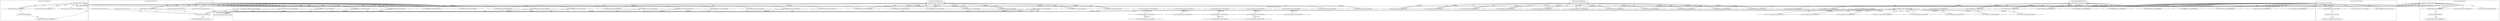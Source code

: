 digraph G {
	"10.1.80.1:56420#ServerID_OuterContainerID"->"1_fwatchdog#ServerID_76c96688d7-2rgjp"[ label="GET" ];
	"10.1.80.1:56422#ServerID_OuterContainerID"->"1_fwatchdog#ServerID_76c96688d7-2rgjp"[ label="GET" ];
	"1_fwatchdog#ServerID_76c96688d7-2rgjp"->"10.1.80.1:56420#ServerID_OuterContainerID"[ label="RESPONSE" ];
	"1_fwatchdog#ServerID_76c96688d7-2rgjp"->"10.1.80.1:56422#ServerID_OuterContainerID"[ label="RESPONSE" ];
	"10.1.80.1:44962#ServerID_OuterContainerID"->"1_fwatchdog#ServerID_667d78fb58-2fhs5"[ label="GET" ];
	"1_fwatchdog#ServerID_667d78fb58-2fhs5"->"10.1.80.1:44962#ServerID_OuterContainerID"[ label="RESPONSE" ];
	"10.1.80.1:44963#ServerID_OuterContainerID"->"1_fwatchdog#ServerID_667d78fb58-2fhs5"[ label="GET" ];
	"10.1.80.1:55965#ServerID_OuterContainerID"->"1_fwatchdog#ServerID_6dcbcc88d5-4vpdn"[ label="GET" ];
	"1_fwatchdog#ServerID_667d78fb58-2fhs5"->"10.1.80.1:44963#ServerID_OuterContainerID"[ label="RESPONSE" ];
	"1_fwatchdog#ServerID_6dcbcc88d5-4vpdn"->"10.1.80.1:55965#ServerID_OuterContainerID"[ label="RESPONSE" ];
	"10.1.80.1:55964#ServerID_OuterContainerID"->"1_fwatchdog#ServerID_6dcbcc88d5-4vpdn"[ label="GET" ];
	"1_fwatchdog#ServerID_6dcbcc88d5-4vpdn"->"10.1.80.1:55964#ServerID_OuterContainerID"[ label="RESPONSE" ];
	"10.1.80.1:54899#ServerID_OuterContainerID"->"1_fwatchdog#ServerID_8665dd9487-x4b6d"[ label="GET" ];
	"1_fwatchdog#ServerID_8665dd9487-x4b6d"->"10.1.80.1:54899#ServerID_OuterContainerID"[ label="RESPONSE" ];
	"10.1.80.1:54898#ServerID_OuterContainerID"->"1_fwatchdog#ServerID_8665dd9487-x4b6d"[ label="GET" ];
	"1_fwatchdog#ServerID_8665dd9487-x4b6d"->"10.1.80.1:54898#ServerID_OuterContainerID"[ label="RESPONSE" ];
	"10.1.80.1:56455#ServerID_OuterContainerID"->"1_fwatchdog#ServerID_76c96688d7-2rgjp"[ label="GET" ];
	"1_fwatchdog#ServerID_76c96688d7-2rgjp"->"10.1.80.1:56455#ServerID_OuterContainerID"[ label="RESPONSE" ];
	"10.1.80.1:56454#ServerID_OuterContainerID"->"1_fwatchdog#ServerID_76c96688d7-2rgjp"[ label="GET" ];
	"1_fwatchdog#ServerID_76c96688d7-2rgjp"->"10.1.80.1:56454#ServerID_OuterContainerID"[ label="RESPONSE" ];
	"10.1.80.247:34086#ServerID_OuterContainerID"->"1_fwatchdog#ServerID_6dcbcc88d5-4vpdn"[ label="POST" ];
	"1_fwatchdog#ServerID_6dcbcc88d5-4vpdn"->"gateway:8080#ServerID_OuterContainerID"[ label="POST" ];
	"1_fwatchdog#ServerID_6dcbcc88d5-4vpdn"->"10.1.80.247:8080#ServerID_OuterContainerID"[ label="POST" ];
	"10.1.80.247:35660#ServerID_OuterContainerID"->"1_fwatchdog#ServerID_667d78fb58-2fhs5"[ label="POST" ];
	"1_fwatchdog#ServerID_667d78fb58-2fhs5"->"10.1.80.247:35660#ServerID_OuterContainerID"[ label="RESPONSE" ];
	"10.1.80.247:8080#ServerID_OuterContainerID"->"1_fwatchdog#ServerID_6dcbcc88d5-4vpdn"[ label="RESPONSE" ];
	"gateway:8080#ServerID_OuterContainerID"->"1_fwatchdog#ServerID_6dcbcc88d5-4vpdn"[ label="RESPONSE" ];
	"1_fwatchdog#ServerID_6dcbcc88d5-4vpdn"->"10.1.80.247:34086#ServerID_OuterContainerID"[ label="RESPONSE" ];
	"10.1.80.1:45004#ServerID_OuterContainerID"->"1_fwatchdog#ServerID_667d78fb58-2fhs5"[ label="GET" ];
	"10.1.80.1:45005#ServerID_OuterContainerID"->"1_fwatchdog#ServerID_667d78fb58-2fhs5"[ label="GET" ];
	"1_fwatchdog#ServerID_667d78fb58-2fhs5"->"10.1.80.1:45004#ServerID_OuterContainerID"[ label="RESPONSE" ];
	"1_fwatchdog#ServerID_667d78fb58-2fhs5"->"10.1.80.1:45005#ServerID_OuterContainerID"[ label="RESPONSE" ];
	"10.1.80.1:56006#ServerID_OuterContainerID"->"1_fwatchdog#ServerID_6dcbcc88d5-4vpdn"[ label="GET" ];
	"1_fwatchdog#ServerID_6dcbcc88d5-4vpdn"->"10.1.80.1:56006#ServerID_OuterContainerID"[ label="RESPONSE" ];
	"10.1.80.1:56007#ServerID_OuterContainerID"->"1_fwatchdog#ServerID_6dcbcc88d5-4vpdn"[ label="GET" ];
	"1_fwatchdog#ServerID_6dcbcc88d5-4vpdn"->"10.1.80.1:56007#ServerID_OuterContainerID"[ label="RESPONSE" ];
	"10.1.80.247:34112#ServerID_OuterContainerID"->"1_fwatchdog#ServerID_6dcbcc88d5-4vpdn"[ label="POST" ];
	"1_fwatchdog#ServerID_6dcbcc88d5-4vpdn"->"gateway:8080#ServerID_OuterContainerID"[ label="POST" ];
	"1_fwatchdog#ServerID_6dcbcc88d5-4vpdn"->"10.1.80.247:8080#ServerID_OuterContainerID"[ label="POST" ];
	"10.1.80.247:37574#ServerID_OuterContainerID"->"1_fwatchdog#ServerID_8665dd9487-x4b6d"[ label="POST" ];
	"1_fwatchdog#ServerID_8665dd9487-x4b6d"->"10.1.80.247:37574#ServerID_OuterContainerID"[ label="RESPONSE" ];
	"10.1.80.247:8080#ServerID_OuterContainerID"->"1_fwatchdog#ServerID_6dcbcc88d5-4vpdn"[ label="RESPONSE" ];
	"gateway:8080#ServerID_OuterContainerID"->"1_fwatchdog#ServerID_6dcbcc88d5-4vpdn"[ label="RESPONSE" ];
	"10.1.80.247:44832#ServerID_OuterContainerID"->"1_fwatchdog#ServerID_76c96688d7-2rgjp"[ label="POST" ];
	"1_fwatchdog#ServerID_76c96688d7-2rgjp"->"10.1.80.247:44832#ServerID_OuterContainerID"[ label="RESPONSE" ];
	"1_fwatchdog#ServerID_6dcbcc88d5-4vpdn"->"10.1.80.247:34112#ServerID_OuterContainerID"[ label="RESPONSE" ];
	"10.1.80.1:54962#ServerID_OuterContainerID"->"1_fwatchdog#ServerID_8665dd9487-x4b6d"[ label="GET" ];
	"10.1.80.1:54963#ServerID_OuterContainerID"->"1_fwatchdog#ServerID_8665dd9487-x4b6d"[ label="GET" ];
	"1_fwatchdog#ServerID_8665dd9487-x4b6d"->"10.1.80.1:54962#ServerID_OuterContainerID"[ label="RESPONSE" ];
	"1_fwatchdog#ServerID_8665dd9487-x4b6d"->"10.1.80.1:54963#ServerID_OuterContainerID"[ label="RESPONSE" ];
	"10.1.80.1:56522#ServerID_OuterContainerID"->"1_fwatchdog#ServerID_76c96688d7-2rgjp"[ label="GET" ];
	"10.1.80.1:56523#ServerID_OuterContainerID"->"1_fwatchdog#ServerID_76c96688d7-2rgjp"[ label="GET" ];
	"1_fwatchdog#ServerID_76c96688d7-2rgjp"->"10.1.80.1:56523#ServerID_OuterContainerID"[ label="RESPONSE" ];
	"1_fwatchdog#ServerID_76c96688d7-2rgjp"->"10.1.80.1:56522#ServerID_OuterContainerID"[ label="RESPONSE" ];
	"10.1.80.1:45061#ServerID_OuterContainerID"->"1_fwatchdog#ServerID_667d78fb58-2fhs5"[ label="GET" ];
	"10.1.80.1:45060#ServerID_OuterContainerID"->"1_fwatchdog#ServerID_667d78fb58-2fhs5"[ label="GET" ];
	"1_fwatchdog#ServerID_8665dd9487-x4b6d"->"10.1.80.1:54994#ServerID_OuterContainerID"[ label="RESPONSE" ];
	"1_fwatchdog#ServerID_667d78fb58-2fhs5"->"10.1.80.1:45060#ServerID_OuterContainerID"[ label="RESPONSE" ];
	"10.1.80.1:56063#ServerID_OuterContainerID"->"1_fwatchdog#ServerID_6dcbcc88d5-4vpdn"[ label="GET" ];
	"10.1.80.1:56062#ServerID_OuterContainerID"->"1_fwatchdog#ServerID_6dcbcc88d5-4vpdn"[ label="GET" ];
	"1_fwatchdog#ServerID_667d78fb58-2fhs5"->"10.1.80.1:45061#ServerID_OuterContainerID"[ label="RESPONSE" ];
	"1_fwatchdog#ServerID_6dcbcc88d5-4vpdn"->"10.1.80.1:56062#ServerID_OuterContainerID"[ label="RESPONSE" ];
	"1_fwatchdog#ServerID_6dcbcc88d5-4vpdn"->"10.1.80.1:56063#ServerID_OuterContainerID"[ label="RESPONSE" ];
	"10.1.80.1:54994#ServerID_OuterContainerID"->"1_fwatchdog#ServerID_8665dd9487-x4b6d"[ label="GET" ];
	"10.1.80.1:54995#ServerID_OuterContainerID"->"1_fwatchdog#ServerID_8665dd9487-x4b6d"[ label="GET" ];
	"1_fwatchdog#ServerID_8665dd9487-x4b6d"->"10.1.80.1:54995#ServerID_OuterContainerID"[ label="RESPONSE" ];
	"10.1.80.1:56551#ServerID_OuterContainerID"->"1_fwatchdog#ServerID_76c96688d7-2rgjp"[ label="GET" ];
	"1_fwatchdog#ServerID_76c96688d7-2rgjp"->"10.1.80.1:56551#ServerID_OuterContainerID"[ label="RESPONSE" ];
	"10.1.80.1:56550#ServerID_OuterContainerID"->"1_fwatchdog#ServerID_76c96688d7-2rgjp"[ label="GET" ];
	"1_fwatchdog#ServerID_76c96688d7-2rgjp"->"10.1.80.1:56550#ServerID_OuterContainerID"[ label="RESPONSE" ];
	"10.1.80.1:44932#ServerID_OuterContainerID"->"1_fwatchdog#ServerID_79226724f3b6"[ label="read" ];
	"10.1.80.1:44930#ServerID_OuterContainerID"->"1_fwatchdog#ServerID_79226724f3b6"[ label="read" ];
	"1_fwatchdog#ServerID_79226724f3b6"->"10.1.80.1:44930#ServerID_OuterContainerID"[ label="write" ];
	"1_fwatchdog#ServerID_79226724f3b6"->"10.1.80.1:44932#ServerID_OuterContainerID"[ label="write" ];
	"10.1.80.1:45086#ServerID_OuterContainerID"->"1_fwatchdog#ServerID_667d78fb58-2fhs5"[ label="GET" ];
	"1_fwatchdog#ServerID_667d78fb58-2fhs5"->"10.1.80.1:45086#ServerID_OuterContainerID"[ label="RESPONSE" ];
	"10.1.80.1:45084#ServerID_OuterContainerID"->"1_fwatchdog#ServerID_667d78fb58-2fhs5"[ label="GET" ];
	"1_fwatchdog#ServerID_667d78fb58-2fhs5"->"10.1.80.1:45084#ServerID_OuterContainerID"[ label="RESPONSE" ];
	"10.1.80.1:56087#ServerID_OuterContainerID"->"1_fwatchdog#ServerID_6dcbcc88d5-4vpdn"[ label="GET" ];
	"1_fwatchdog#ServerID_6dcbcc88d5-4vpdn"->"10.1.80.1:56087#ServerID_OuterContainerID"[ label="RESPONSE" ];
	"10.1.80.1:56086#ServerID_OuterContainerID"->"1_fwatchdog#ServerID_6dcbcc88d5-4vpdn"[ label="GET" ];
	"1_fwatchdog#ServerID_6dcbcc88d5-4vpdn"->"10.1.80.1:56086#ServerID_OuterContainerID"[ label="RESPONSE" ];
	"10.1.80.1:55018#ServerID_OuterContainerID"->"1_fwatchdog#ServerID_8665dd9487-x4b6d"[ label="GET" ];
	"10.1.80.1:55020#ServerID_OuterContainerID"->"1_fwatchdog#ServerID_8665dd9487-x4b6d"[ label="GET" ];
	"1_fwatchdog#ServerID_8665dd9487-x4b6d"->"10.1.80.1:55018#ServerID_OuterContainerID"[ label="RESPONSE" ];
	"1_fwatchdog#ServerID_8665dd9487-x4b6d"->"10.1.80.1:55020#ServerID_OuterContainerID"[ label="RESPONSE" ];
	"10.1.80.1:56575#ServerID_OuterContainerID"->"1_fwatchdog#ServerID_76c96688d7-2rgjp"[ label="GET" ];
	"1_fwatchdog#ServerID_76c96688d7-2rgjp"->"10.1.80.1:56575#ServerID_OuterContainerID"[ label="RESPONSE" ];
	"10.1.80.1:56574#ServerID_OuterContainerID"->"1_fwatchdog#ServerID_76c96688d7-2rgjp"[ label="GET" ];
	"1_fwatchdog#ServerID_76c96688d7-2rgjp"->"10.1.80.1:56574#ServerID_OuterContainerID"[ label="RESPONSE" ];
	"10.1.80.1:45110#ServerID_OuterContainerID"->"1_fwatchdog#ServerID_667d78fb58-2fhs5"[ label="GET" ];
	"1_fwatchdog#ServerID_667d78fb58-2fhs5"->"10.1.80.1:45110#ServerID_OuterContainerID"[ label="RESPONSE" ];
	"10.1.80.1:45111#ServerID_OuterContainerID"->"1_fwatchdog#ServerID_667d78fb58-2fhs5"[ label="GET" ];
	"1_fwatchdog#ServerID_667d78fb58-2fhs5"->"10.1.80.1:45111#ServerID_OuterContainerID"[ label="RESPONSE" ];
	"10.1.80.1:56112#ServerID_OuterContainerID"->"1_fwatchdog#ServerID_6dcbcc88d5-4vpdn"[ label="GET" ];
	"10.1.80.1:55934#ServerID_OuterContainerID"->"1_fwatchdog#ServerID_d4de233c55aa"[ label="read" ];
	"1_fwatchdog#ServerID_d4de233c55aa"->"10.1.80.1:55934#ServerID_OuterContainerID"[ label="write" ];
	"10.1.80.1:55932#ServerID_OuterContainerID"->"1_fwatchdog#ServerID_d4de233c55aa"[ label="read" ];
	"1_fwatchdog#ServerID_d4de233c55aa"->"10.1.80.1:55932#ServerID_OuterContainerID"[ label="write" ];
	"10.1.80.1:54864#ServerID_OuterContainerID"->"1_fwatchdog#ServerID_8df4e6f0b536"[ label="read" ];
	"1_fwatchdog#ServerID_8df4e6f0b536"->"10.1.80.1:54864#ServerID_OuterContainerID"[ label="write" ];
	"10.1.80.1:54866#ServerID_OuterContainerID"->"1_fwatchdog#ServerID_8df4e6f0b536"[ label="read" ];
	"1_fwatchdog#ServerID_8df4e6f0b536"->"10.1.80.1:54866#ServerID_OuterContainerID"[ label="write" ];
	"10.1.80.1:56422#ServerID_OuterContainerID"->"1_fwatchdog#ServerID_a5edef8e0079"[ label="read" ];
	"10.1.80.1:56420#ServerID_OuterContainerID"->"1_fwatchdog#ServerID_a5edef8e0079"[ label="read" ];
	"1_fwatchdog#ServerID_a5edef8e0079"->"10.1.80.1:56420#ServerID_OuterContainerID"[ label="write" ];
	"1_fwatchdog#ServerID_a5edef8e0079"->"10.1.80.1:56422#ServerID_OuterContainerID"[ label="write" ];
	"10.1.80.1:44962#ServerID_OuterContainerID"->"1_fwatchdog#ServerID_79226724f3b6"[ label="read" ];
	"1_fwatchdog#ServerID_79226724f3b6"->"10.1.80.1:44962#ServerID_OuterContainerID"[ label="write" ];
	"10.1.80.1:44963#ServerID_OuterContainerID"->"1_fwatchdog#ServerID_79226724f3b6"[ label="read" ];
	"10.1.80.1:55964#ServerID_OuterContainerID"->"1_fwatchdog#ServerID_d4de233c55aa"[ label="read" ];
	"1_fwatchdog#ServerID_79226724f3b6"->"10.1.80.1:44963#ServerID_OuterContainerID"[ label="write" ];
	"1_fwatchdog#ServerID_d4de233c55aa"->"10.1.80.1:55965#ServerID_OuterContainerID"[ label="write" ];
	"10.1.80.1:55965#ServerID_OuterContainerID"->"1_fwatchdog#ServerID_d4de233c55aa"[ label="read" ];
	"1_fwatchdog#ServerID_d4de233c55aa"->"10.1.80.1:55964#ServerID_OuterContainerID"[ label="write" ];
	"10.1.80.1:54898#ServerID_OuterContainerID"->"1_fwatchdog#ServerID_8df4e6f0b536"[ label="read" ];
	"10.1.80.1:54899#ServerID_OuterContainerID"->"1_fwatchdog#ServerID_8df4e6f0b536"[ label="read" ];
	"1_fwatchdog#ServerID_8df4e6f0b536"->"10.1.80.1:54899#ServerID_OuterContainerID"[ label="write" ];
	"1_fwatchdog#ServerID_8df4e6f0b536"->"10.1.80.1:54898#ServerID_OuterContainerID"[ label="write" ];
	"10.1.80.1:56455#ServerID_OuterContainerID"->"1_fwatchdog#ServerID_a5edef8e0079"[ label="read" ];
	"10.1.80.1:56454#ServerID_OuterContainerID"->"1_fwatchdog#ServerID_a5edef8e0079"[ label="read" ];
	"1_fwatchdog#ServerID_a5edef8e0079"->"10.1.80.1:56455#ServerID_OuterContainerID"[ label="write" ];
	"1_fwatchdog#ServerID_a5edef8e0079"->"10.1.80.1:56454#ServerID_OuterContainerID"[ label="write" ];
	"10.1.80.247:34086#ServerID_OuterContainerID"->"1_fwatchdog#ServerID_d4de233c55aa"[ label="read" ];
	"1_fwatchdog#ServerID_d4de233c55aa"->"pipe:[273416759]#ServerID_d4de233c55aa"[ label="write" ];
	"1_fwatchdog#ServerID_d4de233c55aa"->"localhost:3000#ServerID_d4de233c55aa"[ label="connect" ];
	"localhost:3000#ServerID_d4de233c55aa"->"1_fwatchdog#ServerID_d4de233c55aa"[ label="read" ];
	"1_fwatchdog#ServerID_d4de233c55aa"->"localhost:3000#ServerID_d4de233c55aa"[ label="write" ];
	"localhost:3000#ServerID_d4de233c55aa"->"10_node#ServerID_d4de233c55aa"[ label="read" ];
	"10_node#ServerID_d4de233c55aa"->"pipe:[273418164]#ServerID_d4de233c55aa"[ label="write" ];
	"/etc/hosts#ServerID_d4de233c55aa"->"10_node#ServerID_d4de233c55aa"[ label="read" ];
	"/etc/resolv.conf#ServerID_d4de233c55aa"->"10_node#ServerID_d4de233c55aa"[ label="read" ];
	"10_node#ServerID_d4de233c55aa"->"10.152.183.10:53#ServerID_OuterContainerID"[ label="sendto" ];
	"10.152.183.10:53#ServerID_OuterContainerID"->"10_node#ServerID_d4de233c55aa"[ label="recvfrom" ];
	"10_node#ServerID_d4de233c55aa"->"gateway:8080#ServerID_OuterContainerID"[ label="connect" ];
	"10.1.80.247:35660#ServerID_OuterContainerID"->"1_fwatchdog#ServerID_79226724f3b6"[ label="read" ];
	"1_fwatchdog#ServerID_79226724f3b6"->"pipe:[273416607]#ServerID_79226724f3b6"[ label="write" ];
	"1_fwatchdog#ServerID_79226724f3b6"->"localhost:3000#ServerID_79226724f3b6"[ label="connect" ];
	"localhost:3000#ServerID_79226724f3b6"->"1_fwatchdog#ServerID_79226724f3b6"[ label="read" ];
	"1_fwatchdog#ServerID_79226724f3b6"->"localhost:3000#ServerID_79226724f3b6"[ label="write" ];
	"localhost:3000#ServerID_79226724f3b6"->"10_node#ServerID_79226724f3b6"[ label="read" ];
	"10_node#ServerID_79226724f3b6"->"pipe:[273417785]#ServerID_79226724f3b6"[ label="write" ];
	"1_fwatchdog#ServerID_79226724f3b6"->"pipe:[273416608]#ServerID_79226724f3b6"[ label="write" ];
	"1_fwatchdog#ServerID_79226724f3b6"->"10.1.80.247:35660#ServerID_OuterContainerID"[ label="write" ];
	"gateway:8080#ServerID_OuterContainerID"->"10_node#ServerID_d4de233c55aa"[ label="read" ];
	"1_fwatchdog#ServerID_d4de233c55aa"->"pipe:[273416760]#ServerID_d4de233c55aa"[ label="write" ];
	"1_fwatchdog#ServerID_d4de233c55aa"->"10.1.80.247:34086#ServerID_OuterContainerID"[ label="write" ];
	"10.1.80.1:45005#ServerID_OuterContainerID"->"1_fwatchdog#ServerID_79226724f3b6"[ label="read" ];
	"10.1.80.1:45004#ServerID_OuterContainerID"->"1_fwatchdog#ServerID_79226724f3b6"[ label="read" ];
	"1_fwatchdog#ServerID_79226724f3b6"->"10.1.80.1:45004#ServerID_OuterContainerID"[ label="write" ];
	"10.1.80.1:56007#ServerID_OuterContainerID"->"1_fwatchdog#ServerID_d4de233c55aa"[ label="read" ];
	"1_fwatchdog#ServerID_79226724f3b6"->"10.1.80.1:45005#ServerID_OuterContainerID"[ label="write" ];
	"10.1.80.1:56006#ServerID_OuterContainerID"->"1_fwatchdog#ServerID_d4de233c55aa"[ label="read" ];
	"1_fwatchdog#ServerID_d4de233c55aa"->"10.1.80.1:56006#ServerID_OuterContainerID"[ label="write" ];
	"1_fwatchdog#ServerID_d4de233c55aa"->"10.1.80.1:56007#ServerID_OuterContainerID"[ label="write" ];
	"10.1.80.247:34112#ServerID_OuterContainerID"->"1_fwatchdog#ServerID_d4de233c55aa"[ label="read" ];
	"1_fwatchdog#ServerID_8df4e6f0b536"->"pipe:[273416824]#ServerID_8df4e6f0b536"[ label="write" ];
	"1_fwatchdog#ServerID_8df4e6f0b536"->"localhost:3000#ServerID_8df4e6f0b536"[ label="connect" ];
	"10.1.80.247:37574#ServerID_OuterContainerID"->"1_fwatchdog#ServerID_8df4e6f0b536"[ label="read" ];
	"localhost:3000#ServerID_8df4e6f0b536"->"1_fwatchdog#ServerID_8df4e6f0b536"[ label="read" ];
	"1_fwatchdog#ServerID_8df4e6f0b536"->"localhost:3000#ServerID_8df4e6f0b536"[ label="write" ];
	"12_node#ServerID_8df4e6f0b536"->"pipe:[273418319]#ServerID_8df4e6f0b536"[ label="write" ];
	"localhost:3000#ServerID_8df4e6f0b536"->"12_node#ServerID_8df4e6f0b536"[ label="read" ];
	"1_fwatchdog#ServerID_8df4e6f0b536"->"pipe:[273416825]#ServerID_8df4e6f0b536"[ label="write" ];
	"1_fwatchdog#ServerID_8df4e6f0b536"->"10.1.80.247:37574#ServerID_OuterContainerID"[ label="write" ];
	"10.1.80.247:44832#ServerID_OuterContainerID"->"1_fwatchdog#ServerID_a5edef8e0079"[ label="read" ];
	"1_fwatchdog#ServerID_a5edef8e0079"->"localhost:3000#ServerID_a5edef8e0079"[ label="write" ];
	"localhost:3000#ServerID_a5edef8e0079"->"1_fwatchdog#ServerID_a5edef8e0079"[ label="read" ];
	"1_fwatchdog#ServerID_a5edef8e0079"->"localhost:3000#ServerID_a5edef8e0079"[ label="connect" ];
	"localhost:3000#ServerID_a5edef8e0079"->"15_node#ServerID_a5edef8e0079"[ label="read" ];
	"15_node#ServerID_a5edef8e0079"->"pipe:[273418748]#ServerID_a5edef8e0079"[ label="write" ];
	"pipe:[273418748]#ServerID_a5edef8e0079"->"1_fwatchdog#ServerID_a5edef8e0079"[ label="read" ];
	"1_fwatchdog#ServerID_a5edef8e0079"->"pipe:[273417046]#ServerID_a5edef8e0079"[ label="write" ];
	"1_fwatchdog#ServerID_a5edef8e0079"->"/home/app/request.alastor.log#ServerID_a5edef8e0079"[ label="write" ];
	"1_fwatchdog#ServerID_a5edef8e0079"->"10.1.80.247:44832#ServerID_OuterContainerID"[ label="write" ];
	"10.1.80.1:54962#ServerID_OuterContainerID"->"1_fwatchdog#ServerID_8df4e6f0b536"[ label="read" ];
	"1_fwatchdog#ServerID_8df4e6f0b536"->"10.1.80.1:54962#ServerID_OuterContainerID"[ label="write" ];
	"10.1.80.1:54963#ServerID_OuterContainerID"->"1_fwatchdog#ServerID_8df4e6f0b536"[ label="read" ];
	"1_fwatchdog#ServerID_8df4e6f0b536"->"10.1.80.1:54963#ServerID_OuterContainerID"[ label="write" ];
	"1_fwatchdog#ServerID_d4de233c55aa"->"10.1.80.247:34112#ServerID_OuterContainerID"[ label="write" ];
	"10.1.80.1:56523#ServerID_OuterContainerID"->"1_fwatchdog#ServerID_a5edef8e0079"[ label="read" ];
	"10.1.80.1:56522#ServerID_OuterContainerID"->"1_fwatchdog#ServerID_a5edef8e0079"[ label="read" ];
	"1_fwatchdog#ServerID_a5edef8e0079"->"10.1.80.1:56523#ServerID_OuterContainerID"[ label="write" ];
	"1_fwatchdog#ServerID_a5edef8e0079"->"10.1.80.1:56522#ServerID_OuterContainerID"[ label="write" ];
	"10.1.80.1:45061#ServerID_OuterContainerID"->"1_fwatchdog#ServerID_79226724f3b6"[ label="read" ];
	"10.1.80.1:45060#ServerID_OuterContainerID"->"1_fwatchdog#ServerID_79226724f3b6"[ label="read" ];
	"1_fwatchdog#ServerID_79226724f3b6"->"10.1.80.1:45060#ServerID_OuterContainerID"[ label="write" ];
	"1_fwatchdog#ServerID_79226724f3b6"->"10.1.80.1:45061#ServerID_OuterContainerID"[ label="write" ];
	"10.1.80.1:56063#ServerID_OuterContainerID"->"1_fwatchdog#ServerID_d4de233c55aa"[ label="read" ];
	"10.1.80.1:56062#ServerID_OuterContainerID"->"1_fwatchdog#ServerID_d4de233c55aa"[ label="read" ];
	"1_fwatchdog#ServerID_d4de233c55aa"->"10.1.80.1:56063#ServerID_OuterContainerID"[ label="write" ];
	"1_fwatchdog#ServerID_d4de233c55aa"->"10.1.80.1:56062#ServerID_OuterContainerID"[ label="write" ];
	"10.1.80.1:54995#ServerID_OuterContainerID"->"1_fwatchdog#ServerID_8df4e6f0b536"[ label="read" ];
	"10.1.80.1:54994#ServerID_OuterContainerID"->"1_fwatchdog#ServerID_8df4e6f0b536"[ label="read" ];
	"1_fwatchdog#ServerID_8df4e6f0b536"->"10.1.80.1:54994#ServerID_OuterContainerID"[ label="write" ];
	"1_fwatchdog#ServerID_8df4e6f0b536"->"10.1.80.1:54995#ServerID_OuterContainerID"[ label="write" ];
	"10.1.80.1:56550#ServerID_OuterContainerID"->"1_fwatchdog#ServerID_a5edef8e0079"[ label="read" ];
	"10.1.80.1:56551#ServerID_OuterContainerID"->"1_fwatchdog#ServerID_a5edef8e0079"[ label="read" ];
	"1_fwatchdog#ServerID_a5edef8e0079"->"10.1.80.1:56551#ServerID_OuterContainerID"[ label="write" ];
	"1_fwatchdog#ServerID_a5edef8e0079"->"10.1.80.1:56550#ServerID_OuterContainerID"[ label="write" ];
	"10.1.80.1:45084#ServerID_OuterContainerID"->"1_fwatchdog#ServerID_79226724f3b6"[ label="read" ];
	"10.1.80.1:45086#ServerID_OuterContainerID"->"1_fwatchdog#ServerID_79226724f3b6"[ label="read" ];
	"1_fwatchdog#ServerID_79226724f3b6"->"10.1.80.1:45086#ServerID_OuterContainerID"[ label="write" ];
	"1_fwatchdog#ServerID_79226724f3b6"->"10.1.80.1:45084#ServerID_OuterContainerID"[ label="write" ];
	"10.1.80.1:56087#ServerID_OuterContainerID"->"1_fwatchdog#ServerID_d4de233c55aa"[ label="read" ];
	"10.1.80.1:56086#ServerID_OuterContainerID"->"1_fwatchdog#ServerID_d4de233c55aa"[ label="read" ];
	"1_fwatchdog#ServerID_d4de233c55aa"->"10.1.80.1:56087#ServerID_OuterContainerID"[ label="write" ];
	"1_fwatchdog#ServerID_d4de233c55aa"->"10.1.80.1:56086#ServerID_OuterContainerID"[ label="write" ];
	"1_fwatchdog#ServerID_8df4e6f0b536"->"10.1.80.1:55018#ServerID_OuterContainerID"[ label="write" ];
	"10.1.80.1:55018#ServerID_OuterContainerID"->"1_fwatchdog#ServerID_8df4e6f0b536"[ label="read" ];
	"10.1.80.1:55020#ServerID_OuterContainerID"->"1_fwatchdog#ServerID_8df4e6f0b536"[ label="read" ];
	"1_fwatchdog#ServerID_8df4e6f0b536"->"10.1.80.1:55020#ServerID_OuterContainerID"[ label="write" ];
	"10.1.80.1:56575#ServerID_OuterContainerID"->"1_fwatchdog#ServerID_a5edef8e0079"[ label="read" ];
	"10.1.80.1:56574#ServerID_OuterContainerID"->"1_fwatchdog#ServerID_a5edef8e0079"[ label="read" ];
	"1_fwatchdog#ServerID_a5edef8e0079"->"10.1.80.1:56575#ServerID_OuterContainerID"[ label="write" ];
	"1_fwatchdog#ServerID_a5edef8e0079"->"10.1.80.1:56574#ServerID_OuterContainerID"[ label="write" ];
	"10.1.80.1:45110#ServerID_OuterContainerID"->"1_fwatchdog#ServerID_79226724f3b6"[ label="read" ];
	"1_fwatchdog#ServerID_79226724f3b6"->"10.1.80.1:45110#ServerID_OuterContainerID"[ label="write" ];
	"10.1.80.1:45111#ServerID_OuterContainerID"->"1_fwatchdog#ServerID_79226724f3b6"[ label="read" ];
	"1_fwatchdog#ServerID_79226724f3b6"->"10.1.80.1:45111#ServerID_OuterContainerID"[ label="write" ];
	"10.1.80.1:56113#ServerID_OuterContainerID"->"1_fwatchdog#ServerID_d4de233c55aa"[ label="read" ];
	"10.1.80.1:56112#ServerID_OuterContainerID"->"1_fwatchdog#ServerID_d4de233c55aa"[ label="read" ];
	"1_fwatchdog#ServerID_d4de233c55aa"->"10.1.80.1:56112#ServerID_OuterContainerID"[ label="write" ];
	"1_fwatchdog#ServerID_d4de233c55aa"->"10.1.80.1:56113#ServerID_OuterContainerID"[ label="write" ];
	"10.1.80.1:33188#ServerID_OuterContainerID"->"10.1.80.247:8080#ServerID_OuterContainerID"[ label="GET" ];
	"10.1.80.1:33186#ServerID_OuterContainerID"->"10.1.80.247:8080#ServerID_OuterContainerID"[ label="GET" ];
	"10.1.80.243:49946#ServerID_OuterContainerID"->"10.1.80.247:8082#ServerID_OuterContainerID"[ label="GET" ];
	"10.1.80.247:8080#ServerID_OuterContainerID"->"10.1.80.1:33188#ServerID_OuterContainerID"[ label="RESPONSE" ];
	"10.1.80.247:8082#ServerID_OuterContainerID"->"10.1.80.243:49946#ServerID_OuterContainerID"[ label="RESPONSE" ];
	"10.1.80.247:8080#ServerID_OuterContainerID"->"10.1.80.1:33186#ServerID_OuterContainerID"[ label="RESPONSE" ];
	"10.1.80.1:37298#ServerID_OuterContainerID"->"10.1.80.235:8181#ServerID_OuterContainerID"[ label="GET" ];
	"10.1.80.235:8181#ServerID_OuterContainerID"->"10.1.80.1:37298#ServerID_OuterContainerID"[ label="RESPONSE" ];
	"10.1.80.1:48118#ServerID_OuterContainerID"->"10.1.80.243:9090#ServerID_OuterContainerID"[ label="GET" ];
	"10.1.80.243:9090#ServerID_OuterContainerID"->"10.1.80.1:48118#ServerID_OuterContainerID"[ label="RESPONSE" ];
	"10.1.80.1:45568#ServerID_OuterContainerID"->"10.1.80.245:9093#ServerID_OuterContainerID"[ label="GET" ];
	"10.1.80.245:9093#ServerID_OuterContainerID"->"10.1.80.1:45568#ServerID_OuterContainerID"[ label="RESPONSE" ];
	"10.1.80.1:18123#ServerID_OuterContainerID"->"10.1.80.247:8080#ServerID_OuterContainerID"[ label="POST" ];
	"10.1.80.247:8080#ServerID_OuterContainerID"->"10.1.80.1:18123#ServerID_OuterContainerID"[ label="RESPONSE" ];
	"10.1.80.247:8080#ServerID_OuterContainerID"->"10.0.88.125:31112#ServerID_OuterContainerID"[ label="RESPONSE" ];
	"10.1.80.1:19257#ServerID_OuterContainerID"->"10.1.80.247:8080#ServerID_OuterContainerID"[ label="POST" ];
	"10.1.80.247:8080#ServerID_OuterContainerID"->"10.1.80.1:19257#ServerID_OuterContainerID"[ label="RESPONSE" ];
	"10.1.80.247:8080#ServerID_OuterContainerID"->"10.0.88.125:31112#ServerID_OuterContainerID"[ label="RESPONSE" ];
	"10.1.80.1:41896#ServerID_OuterContainerID"->"10.1.80.235:8080#ServerID_OuterContainerID"[ label="GET" ];
	"10.1.80.235:8080#ServerID_OuterContainerID"->"10.1.80.1:41896#ServerID_OuterContainerID"[ label="RESPONSE" ];
	"10.1.80.1:48212#ServerID_OuterContainerID"->"10.1.80.243:9090#ServerID_OuterContainerID"[ label="GET" ];
	"10.1.80.243:9090#ServerID_OuterContainerID"->"10.1.80.1:48212#ServerID_OuterContainerID"[ label="RESPONSE" ];
	"10.1.80.1:33293#ServerID_OuterContainerID"->"10.1.80.247:8080#ServerID_OuterContainerID"[ label="GET" ];
	"10.1.80.247:8080#ServerID_OuterContainerID"->"10.1.80.1:33293#ServerID_OuterContainerID"[ label="RESPONSE" ];
	"10.1.80.1:33292#ServerID_OuterContainerID"->"10.1.80.247:8080#ServerID_OuterContainerID"[ label="GET" ];
	"10.1.80.247:8080#ServerID_OuterContainerID"->"10.1.80.1:33292#ServerID_OuterContainerID"[ label="RESPONSE" ];
	"10.1.80.1:45676#ServerID_OuterContainerID"->"10.1.80.245:9093#ServerID_OuterContainerID"[ label="GET" ];
	"10.1.80.245:9093#ServerID_OuterContainerID"->"10.1.80.1:45676#ServerID_OuterContainerID"[ label="RESPONSE" ];
	"10.1.80.1:52834#ServerID_OuterContainerID"->"10.1.80.233:8000#ServerID_OuterContainerID"[ label="GET" ];
	"10.1.80.233:8000#ServerID_OuterContainerID"->"10.1.80.1:52834#ServerID_OuterContainerID"[ label="RESPONSE" ];
	"10.1.80.1:45572#ServerID_OuterContainerID"->"10.1.80.233:8000#ServerID_OuterContainerID"[ label="GET" ];
	"10.1.80.233:8000#ServerID_OuterContainerID"->"10.1.80.1:45572#ServerID_OuterContainerID"[ label="RESPONSE" ];
	subgraph "clusterServerID_667d78fb58-2fhs5" {
	label="clusterServerID_667d78fb58-2fhs5";
	"1_fwatchdog#ServerID_667d78fb58-2fhs5" [ shape=box ];

}
;
	subgraph "clusterServerID_6dcbcc88d5-4vpdn" {
	label="clusterServerID_6dcbcc88d5-4vpdn";
	"1_fwatchdog#ServerID_6dcbcc88d5-4vpdn" [ shape=box ];

}
;
	subgraph "clusterServerID_76c96688d7-2rgjp" {
	label="clusterServerID_76c96688d7-2rgjp";
	"1_fwatchdog#ServerID_76c96688d7-2rgjp" [ shape=box ];

}
;
	subgraph "clusterServerID_79226724f3b6" {
	label="clusterServerID_79226724f3b6";
	"10_node#ServerID_79226724f3b6" [ shape=box ];
	"1_fwatchdog#ServerID_79226724f3b6" [ shape=box ];
	"localhost:3000#ServerID_79226724f3b6" [ shape=diamond ];
	"pipe:[273416607]#ServerID_79226724f3b6" [ shape=ellipse ];
	"pipe:[273416608]#ServerID_79226724f3b6" [ shape=ellipse ];
	"pipe:[273417785]#ServerID_79226724f3b6" [ shape=ellipse ];

}
;
	subgraph "clusterServerID_8665dd9487-x4b6d" {
	label="clusterServerID_8665dd9487-x4b6d";
	"1_fwatchdog#ServerID_8665dd9487-x4b6d" [ shape=box ];

}
;
	subgraph "clusterServerID_8df4e6f0b536" {
	label="clusterServerID_8df4e6f0b536";
	"12_node#ServerID_8df4e6f0b536" [ shape=box ];
	"1_fwatchdog#ServerID_8df4e6f0b536" [ shape=box ];
	"localhost:3000#ServerID_8df4e6f0b536" [ shape=diamond ];
	"pipe:[273416824]#ServerID_8df4e6f0b536" [ shape=ellipse ];
	"pipe:[273416825]#ServerID_8df4e6f0b536" [ shape=ellipse ];
	"pipe:[273418319]#ServerID_8df4e6f0b536" [ shape=ellipse ];

}
;
	subgraph "clusterServerID_OuterContainerID" {
	label="clusterServerID_OuterContainerID";
	"10.0.88.125:31112#ServerID_OuterContainerID" [ shape=diamond ];
	"10.1.80.1:18123#ServerID_OuterContainerID" [ shape=diamond ];
	"10.1.80.1:19257#ServerID_OuterContainerID" [ shape=diamond ];
	"10.1.80.1:33186#ServerID_OuterContainerID" [ shape=diamond ];
	"10.1.80.1:33188#ServerID_OuterContainerID" [ shape=diamond ];
	"10.1.80.1:33292#ServerID_OuterContainerID" [ shape=diamond ];
	"10.1.80.1:33293#ServerID_OuterContainerID" [ shape=diamond ];
	"10.1.80.1:37298#ServerID_OuterContainerID" [ shape=diamond ];
	"10.1.80.1:41896#ServerID_OuterContainerID" [ shape=diamond ];
	"10.1.80.1:44930#ServerID_OuterContainerID" [ shape=diamond ];
	"10.1.80.1:44932#ServerID_OuterContainerID" [ shape=diamond ];
	"10.1.80.1:44962#ServerID_OuterContainerID" [ shape=diamond ];
	"10.1.80.1:44963#ServerID_OuterContainerID" [ shape=diamond ];
	"10.1.80.1:45004#ServerID_OuterContainerID" [ shape=diamond ];
	"10.1.80.1:45005#ServerID_OuterContainerID" [ shape=diamond ];
	"10.1.80.1:45060#ServerID_OuterContainerID" [ shape=diamond ];
	"10.1.80.1:45061#ServerID_OuterContainerID" [ shape=diamond ];
	"10.1.80.1:45084#ServerID_OuterContainerID" [ shape=diamond ];
	"10.1.80.1:45086#ServerID_OuterContainerID" [ shape=diamond ];
	"10.1.80.1:45110#ServerID_OuterContainerID" [ shape=diamond ];
	"10.1.80.1:45111#ServerID_OuterContainerID" [ shape=diamond ];
	"10.1.80.1:45568#ServerID_OuterContainerID" [ shape=diamond ];
	"10.1.80.1:45572#ServerID_OuterContainerID" [ shape=diamond ];
	"10.1.80.1:45676#ServerID_OuterContainerID" [ shape=diamond ];
	"10.1.80.1:48118#ServerID_OuterContainerID" [ shape=diamond ];
	"10.1.80.1:48212#ServerID_OuterContainerID" [ shape=diamond ];
	"10.1.80.1:52834#ServerID_OuterContainerID" [ shape=diamond ];
	"10.1.80.1:54864#ServerID_OuterContainerID" [ shape=diamond ];
	"10.1.80.1:54866#ServerID_OuterContainerID" [ shape=diamond ];
	"10.1.80.1:54898#ServerID_OuterContainerID" [ shape=diamond ];
	"10.1.80.1:54899#ServerID_OuterContainerID" [ shape=diamond ];
	"10.1.80.1:54962#ServerID_OuterContainerID" [ shape=diamond ];
	"10.1.80.1:54963#ServerID_OuterContainerID" [ shape=diamond ];
	"10.1.80.1:54994#ServerID_OuterContainerID" [ shape=diamond ];
	"10.1.80.1:54995#ServerID_OuterContainerID" [ shape=diamond ];
	"10.1.80.1:55018#ServerID_OuterContainerID" [ shape=diamond ];
	"10.1.80.1:55020#ServerID_OuterContainerID" [ shape=diamond ];
	"10.1.80.1:55932#ServerID_OuterContainerID" [ shape=diamond ];
	"10.1.80.1:55934#ServerID_OuterContainerID" [ shape=diamond ];
	"10.1.80.1:55964#ServerID_OuterContainerID" [ shape=diamond ];
	"10.1.80.1:55965#ServerID_OuterContainerID" [ shape=diamond ];
	"10.1.80.1:56006#ServerID_OuterContainerID" [ shape=diamond ];
	"10.1.80.1:56007#ServerID_OuterContainerID" [ shape=diamond ];
	"10.1.80.1:56062#ServerID_OuterContainerID" [ shape=diamond ];
	"10.1.80.1:56063#ServerID_OuterContainerID" [ shape=diamond ];
	"10.1.80.1:56086#ServerID_OuterContainerID" [ shape=diamond ];
	"10.1.80.1:56087#ServerID_OuterContainerID" [ shape=diamond ];
	"10.1.80.1:56112#ServerID_OuterContainerID" [ shape=diamond ];
	"10.1.80.1:56113#ServerID_OuterContainerID" [ shape=diamond ];
	"10.1.80.1:56420#ServerID_OuterContainerID" [ shape=diamond ];
	"10.1.80.1:56422#ServerID_OuterContainerID" [ shape=diamond ];
	"10.1.80.1:56454#ServerID_OuterContainerID" [ shape=diamond ];
	"10.1.80.1:56455#ServerID_OuterContainerID" [ shape=diamond ];
	"10.1.80.1:56522#ServerID_OuterContainerID" [ shape=diamond ];
	"10.1.80.1:56523#ServerID_OuterContainerID" [ shape=diamond ];
	"10.1.80.1:56550#ServerID_OuterContainerID" [ shape=diamond ];
	"10.1.80.1:56551#ServerID_OuterContainerID" [ shape=diamond ];
	"10.1.80.1:56574#ServerID_OuterContainerID" [ shape=diamond ];
	"10.1.80.1:56575#ServerID_OuterContainerID" [ shape=diamond ];
	"10.1.80.233:8000#ServerID_OuterContainerID" [ shape=diamond ];
	"10.1.80.235:8080#ServerID_OuterContainerID" [ shape=diamond ];
	"10.1.80.235:8181#ServerID_OuterContainerID" [ shape=diamond ];
	"10.1.80.243:49946#ServerID_OuterContainerID" [ shape=diamond ];
	"10.1.80.243:9090#ServerID_OuterContainerID" [ shape=diamond ];
	"10.1.80.245:9093#ServerID_OuterContainerID" [ shape=diamond ];
	"10.1.80.247:34086#ServerID_OuterContainerID" [ shape=diamond ];
	"10.1.80.247:34112#ServerID_OuterContainerID" [ shape=diamond ];
	"10.1.80.247:35660#ServerID_OuterContainerID" [ shape=diamond ];
	"10.1.80.247:37574#ServerID_OuterContainerID" [ shape=diamond ];
	"10.1.80.247:44832#ServerID_OuterContainerID" [ shape=diamond ];
	"10.1.80.247:8080#ServerID_OuterContainerID" [ shape=diamond ];
	"10.1.80.247:8082#ServerID_OuterContainerID" [ shape=diamond ];
	"10.152.183.10:53#ServerID_OuterContainerID" [ shape=diamond ];
	"gateway:8080#ServerID_OuterContainerID" [ shape=diamond ];

}
;
	subgraph "clusterServerID_a5edef8e0079" {
	label="clusterServerID_a5edef8e0079";
	"/home/app/request.alastor.log#ServerID_a5edef8e0079" [ shape=ellipse ];
	"15_node#ServerID_a5edef8e0079" [ shape=box ];
	"1_fwatchdog#ServerID_a5edef8e0079" [ shape=box ];
	"localhost:3000#ServerID_a5edef8e0079" [ shape=diamond ];
	"pipe:[273417046]#ServerID_a5edef8e0079" [ shape=ellipse ];
	"pipe:[273418748]#ServerID_a5edef8e0079" [ shape=ellipse ];

}
;
	subgraph "clusterServerID_d4de233c55aa" {
	label="clusterServerID_d4de233c55aa";
	"/etc/hosts#ServerID_d4de233c55aa" [ shape=ellipse ];
	"/etc/resolv.conf#ServerID_d4de233c55aa" [ shape=ellipse ];
	"10_node#ServerID_d4de233c55aa" [ shape=box ];
	"1_fwatchdog#ServerID_d4de233c55aa" [ shape=box ];
	"localhost:3000#ServerID_d4de233c55aa" [ shape=diamond ];
	"pipe:[273416759]#ServerID_d4de233c55aa" [ shape=ellipse ];
	"pipe:[273416760]#ServerID_d4de233c55aa" [ shape=ellipse ];
	"pipe:[273418164]#ServerID_d4de233c55aa" [ shape=ellipse ];

}
;

}
